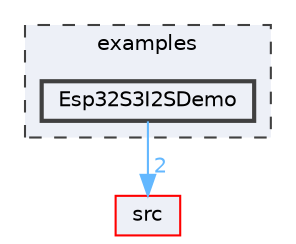 digraph "/home/runner/work/FastLED/FastLED/examples/Esp32S3I2SDemo"
{
 // LATEX_PDF_SIZE
  bgcolor="transparent";
  edge [fontname=Helvetica,fontsize=10,labelfontname=Helvetica,labelfontsize=10];
  node [fontname=Helvetica,fontsize=10,shape=box,height=0.2,width=0.4];
  compound=true
  subgraph clusterdir_d28a4824dc47e487b107a5db32ef43c4 {
    graph [ bgcolor="#edf0f7", pencolor="grey25", label="examples", fontname=Helvetica,fontsize=10 style="filled,dashed", URL="dir_d28a4824dc47e487b107a5db32ef43c4.html",tooltip=""]
  dir_1e86eb05dfedeac38d51c0d61b4912b9 [label="Esp32S3I2SDemo", fillcolor="#edf0f7", color="grey25", style="filled,bold", URL="dir_1e86eb05dfedeac38d51c0d61b4912b9.html",tooltip=""];
  }
  dir_68267d1309a1af8e8297ef4c3efbcdba [label="src", fillcolor="#edf0f7", color="red", style="filled", URL="dir_68267d1309a1af8e8297ef4c3efbcdba.html",tooltip=""];
  dir_1e86eb05dfedeac38d51c0d61b4912b9->dir_68267d1309a1af8e8297ef4c3efbcdba [headlabel="2", labeldistance=1.5 headhref="dir_000019_000073.html" href="dir_000019_000073.html" color="steelblue1" fontcolor="steelblue1"];
}
